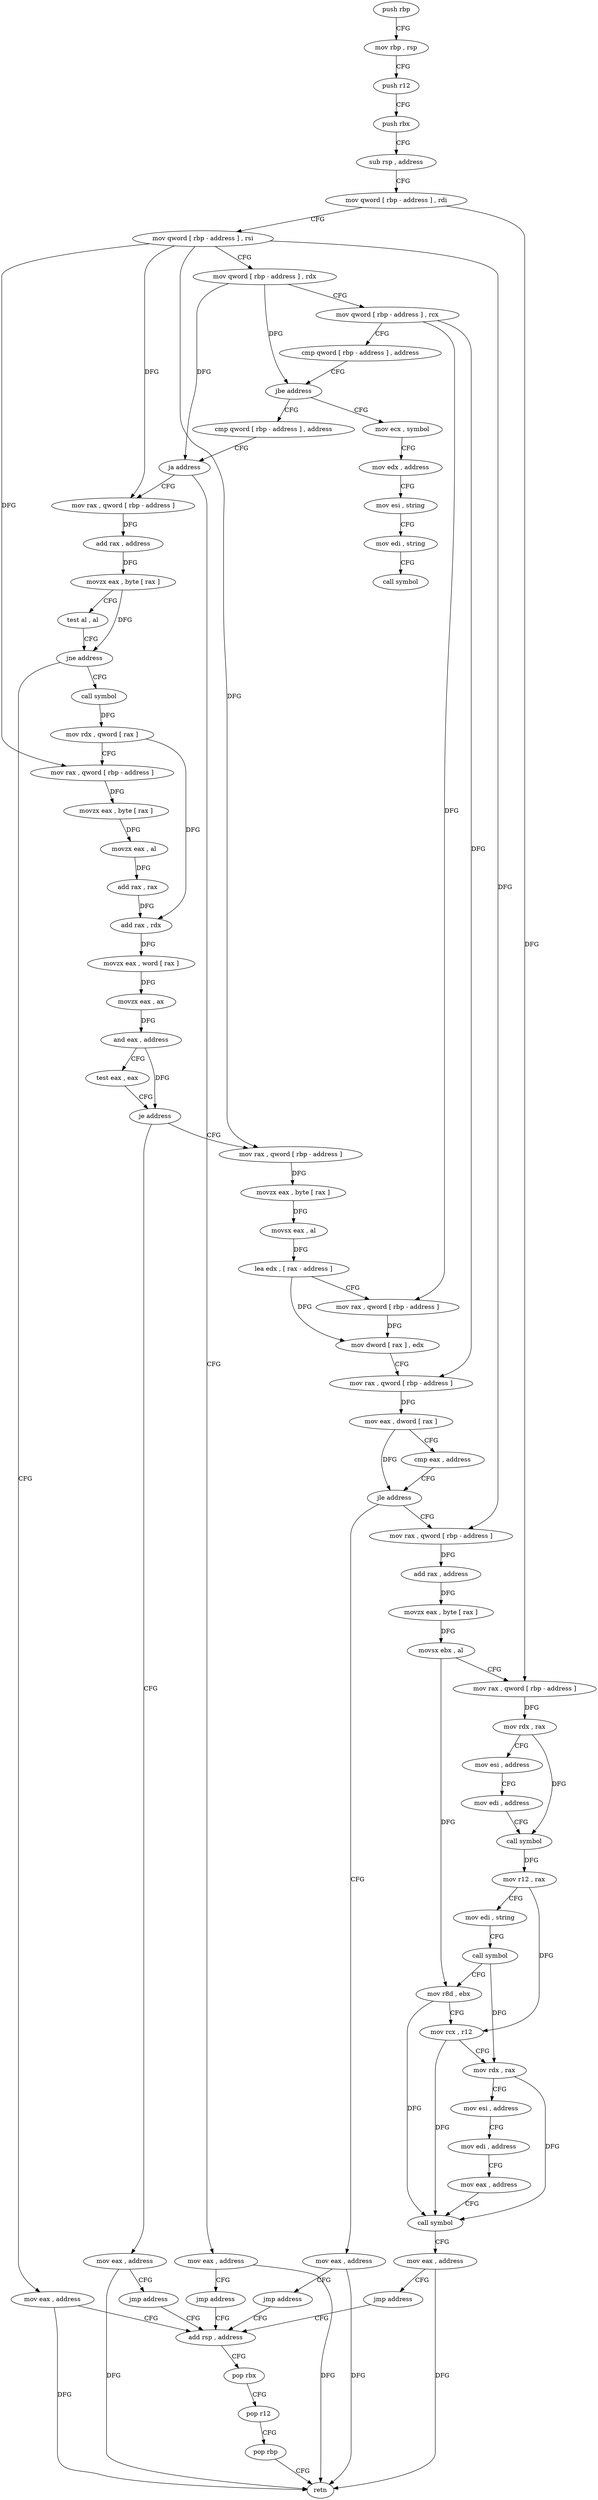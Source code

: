 digraph "func" {
"4209833" [label = "push rbp" ]
"4209834" [label = "mov rbp , rsp" ]
"4209837" [label = "push r12" ]
"4209839" [label = "push rbx" ]
"4209840" [label = "sub rsp , address" ]
"4209844" [label = "mov qword [ rbp - address ] , rdi" ]
"4209848" [label = "mov qword [ rbp - address ] , rsi" ]
"4209852" [label = "mov qword [ rbp - address ] , rdx" ]
"4209856" [label = "mov qword [ rbp - address ] , rcx" ]
"4209860" [label = "cmp qword [ rbp - address ] , address" ]
"4209865" [label = "jbe address" ]
"4209892" [label = "cmp qword [ rbp - address ] , address" ]
"4209867" [label = "mov ecx , symbol" ]
"4209897" [label = "ja address" ]
"4209909" [label = "mov rax , qword [ rbp - address ]" ]
"4209899" [label = "mov eax , address" ]
"4209872" [label = "mov edx , address" ]
"4209877" [label = "mov esi , string" ]
"4209882" [label = "mov edi , string" ]
"4209887" [label = "call symbol" ]
"4209913" [label = "add rax , address" ]
"4209917" [label = "movzx eax , byte [ rax ]" ]
"4209920" [label = "test al , al" ]
"4209922" [label = "jne address" ]
"4210096" [label = "mov eax , address" ]
"4209928" [label = "call symbol" ]
"4209904" [label = "jmp address" ]
"4210101" [label = "add rsp , address" ]
"4209933" [label = "mov rdx , qword [ rax ]" ]
"4209936" [label = "mov rax , qword [ rbp - address ]" ]
"4209940" [label = "movzx eax , byte [ rax ]" ]
"4209943" [label = "movzx eax , al" ]
"4209946" [label = "add rax , rax" ]
"4209949" [label = "add rax , rdx" ]
"4209952" [label = "movzx eax , word [ rax ]" ]
"4209955" [label = "movzx eax , ax" ]
"4209958" [label = "and eax , address" ]
"4209963" [label = "test eax , eax" ]
"4209965" [label = "je address" ]
"4210089" [label = "mov eax , address" ]
"4209967" [label = "mov rax , qword [ rbp - address ]" ]
"4210105" [label = "pop rbx" ]
"4210106" [label = "pop r12" ]
"4210108" [label = "pop rbp" ]
"4210109" [label = "retn" ]
"4210094" [label = "jmp address" ]
"4209971" [label = "movzx eax , byte [ rax ]" ]
"4209974" [label = "movsx eax , al" ]
"4209977" [label = "lea edx , [ rax - address ]" ]
"4209980" [label = "mov rax , qword [ rbp - address ]" ]
"4209984" [label = "mov dword [ rax ] , edx" ]
"4209986" [label = "mov rax , qword [ rbp - address ]" ]
"4209990" [label = "mov eax , dword [ rax ]" ]
"4209992" [label = "cmp eax , address" ]
"4209995" [label = "jle address" ]
"4210082" [label = "mov eax , address" ]
"4209997" [label = "mov rax , qword [ rbp - address ]" ]
"4210087" [label = "jmp address" ]
"4210001" [label = "add rax , address" ]
"4210005" [label = "movzx eax , byte [ rax ]" ]
"4210008" [label = "movsx ebx , al" ]
"4210011" [label = "mov rax , qword [ rbp - address ]" ]
"4210015" [label = "mov rdx , rax" ]
"4210018" [label = "mov esi , address" ]
"4210023" [label = "mov edi , address" ]
"4210028" [label = "call symbol" ]
"4210033" [label = "mov r12 , rax" ]
"4210036" [label = "mov edi , string" ]
"4210041" [label = "call symbol" ]
"4210046" [label = "mov r8d , ebx" ]
"4210049" [label = "mov rcx , r12" ]
"4210052" [label = "mov rdx , rax" ]
"4210055" [label = "mov esi , address" ]
"4210060" [label = "mov edi , address" ]
"4210065" [label = "mov eax , address" ]
"4210070" [label = "call symbol" ]
"4210075" [label = "mov eax , address" ]
"4210080" [label = "jmp address" ]
"4209833" -> "4209834" [ label = "CFG" ]
"4209834" -> "4209837" [ label = "CFG" ]
"4209837" -> "4209839" [ label = "CFG" ]
"4209839" -> "4209840" [ label = "CFG" ]
"4209840" -> "4209844" [ label = "CFG" ]
"4209844" -> "4209848" [ label = "CFG" ]
"4209844" -> "4210011" [ label = "DFG" ]
"4209848" -> "4209852" [ label = "CFG" ]
"4209848" -> "4209909" [ label = "DFG" ]
"4209848" -> "4209936" [ label = "DFG" ]
"4209848" -> "4209967" [ label = "DFG" ]
"4209848" -> "4209997" [ label = "DFG" ]
"4209852" -> "4209856" [ label = "CFG" ]
"4209852" -> "4209865" [ label = "DFG" ]
"4209852" -> "4209897" [ label = "DFG" ]
"4209856" -> "4209860" [ label = "CFG" ]
"4209856" -> "4209980" [ label = "DFG" ]
"4209856" -> "4209986" [ label = "DFG" ]
"4209860" -> "4209865" [ label = "CFG" ]
"4209865" -> "4209892" [ label = "CFG" ]
"4209865" -> "4209867" [ label = "CFG" ]
"4209892" -> "4209897" [ label = "CFG" ]
"4209867" -> "4209872" [ label = "CFG" ]
"4209897" -> "4209909" [ label = "CFG" ]
"4209897" -> "4209899" [ label = "CFG" ]
"4209909" -> "4209913" [ label = "DFG" ]
"4209899" -> "4209904" [ label = "CFG" ]
"4209899" -> "4210109" [ label = "DFG" ]
"4209872" -> "4209877" [ label = "CFG" ]
"4209877" -> "4209882" [ label = "CFG" ]
"4209882" -> "4209887" [ label = "CFG" ]
"4209913" -> "4209917" [ label = "DFG" ]
"4209917" -> "4209920" [ label = "CFG" ]
"4209917" -> "4209922" [ label = "DFG" ]
"4209920" -> "4209922" [ label = "CFG" ]
"4209922" -> "4210096" [ label = "CFG" ]
"4209922" -> "4209928" [ label = "CFG" ]
"4210096" -> "4210101" [ label = "CFG" ]
"4210096" -> "4210109" [ label = "DFG" ]
"4209928" -> "4209933" [ label = "DFG" ]
"4209904" -> "4210101" [ label = "CFG" ]
"4210101" -> "4210105" [ label = "CFG" ]
"4209933" -> "4209936" [ label = "CFG" ]
"4209933" -> "4209949" [ label = "DFG" ]
"4209936" -> "4209940" [ label = "DFG" ]
"4209940" -> "4209943" [ label = "DFG" ]
"4209943" -> "4209946" [ label = "DFG" ]
"4209946" -> "4209949" [ label = "DFG" ]
"4209949" -> "4209952" [ label = "DFG" ]
"4209952" -> "4209955" [ label = "DFG" ]
"4209955" -> "4209958" [ label = "DFG" ]
"4209958" -> "4209963" [ label = "CFG" ]
"4209958" -> "4209965" [ label = "DFG" ]
"4209963" -> "4209965" [ label = "CFG" ]
"4209965" -> "4210089" [ label = "CFG" ]
"4209965" -> "4209967" [ label = "CFG" ]
"4210089" -> "4210094" [ label = "CFG" ]
"4210089" -> "4210109" [ label = "DFG" ]
"4209967" -> "4209971" [ label = "DFG" ]
"4210105" -> "4210106" [ label = "CFG" ]
"4210106" -> "4210108" [ label = "CFG" ]
"4210108" -> "4210109" [ label = "CFG" ]
"4210094" -> "4210101" [ label = "CFG" ]
"4209971" -> "4209974" [ label = "DFG" ]
"4209974" -> "4209977" [ label = "DFG" ]
"4209977" -> "4209980" [ label = "CFG" ]
"4209977" -> "4209984" [ label = "DFG" ]
"4209980" -> "4209984" [ label = "DFG" ]
"4209984" -> "4209986" [ label = "CFG" ]
"4209986" -> "4209990" [ label = "DFG" ]
"4209990" -> "4209992" [ label = "CFG" ]
"4209990" -> "4209995" [ label = "DFG" ]
"4209992" -> "4209995" [ label = "CFG" ]
"4209995" -> "4210082" [ label = "CFG" ]
"4209995" -> "4209997" [ label = "CFG" ]
"4210082" -> "4210087" [ label = "CFG" ]
"4210082" -> "4210109" [ label = "DFG" ]
"4209997" -> "4210001" [ label = "DFG" ]
"4210087" -> "4210101" [ label = "CFG" ]
"4210001" -> "4210005" [ label = "DFG" ]
"4210005" -> "4210008" [ label = "DFG" ]
"4210008" -> "4210011" [ label = "CFG" ]
"4210008" -> "4210046" [ label = "DFG" ]
"4210011" -> "4210015" [ label = "DFG" ]
"4210015" -> "4210018" [ label = "CFG" ]
"4210015" -> "4210028" [ label = "DFG" ]
"4210018" -> "4210023" [ label = "CFG" ]
"4210023" -> "4210028" [ label = "CFG" ]
"4210028" -> "4210033" [ label = "DFG" ]
"4210033" -> "4210036" [ label = "CFG" ]
"4210033" -> "4210049" [ label = "DFG" ]
"4210036" -> "4210041" [ label = "CFG" ]
"4210041" -> "4210046" [ label = "CFG" ]
"4210041" -> "4210052" [ label = "DFG" ]
"4210046" -> "4210049" [ label = "CFG" ]
"4210046" -> "4210070" [ label = "DFG" ]
"4210049" -> "4210052" [ label = "CFG" ]
"4210049" -> "4210070" [ label = "DFG" ]
"4210052" -> "4210055" [ label = "CFG" ]
"4210052" -> "4210070" [ label = "DFG" ]
"4210055" -> "4210060" [ label = "CFG" ]
"4210060" -> "4210065" [ label = "CFG" ]
"4210065" -> "4210070" [ label = "CFG" ]
"4210070" -> "4210075" [ label = "CFG" ]
"4210075" -> "4210080" [ label = "CFG" ]
"4210075" -> "4210109" [ label = "DFG" ]
"4210080" -> "4210101" [ label = "CFG" ]
}
